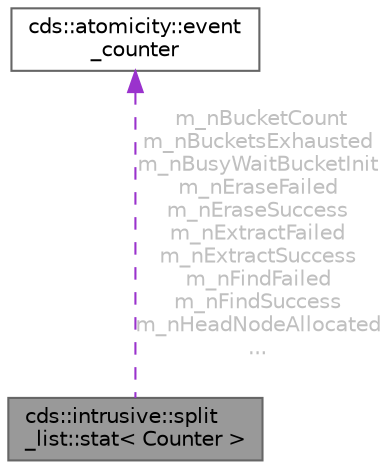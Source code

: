 digraph "cds::intrusive::split_list::stat&lt; Counter &gt;"
{
 // LATEX_PDF_SIZE
  bgcolor="transparent";
  edge [fontname=Helvetica,fontsize=10,labelfontname=Helvetica,labelfontsize=10];
  node [fontname=Helvetica,fontsize=10,shape=box,height=0.2,width=0.4];
  Node1 [id="Node000001",label="cds::intrusive::split\l_list::stat\< Counter \>",height=0.2,width=0.4,color="gray40", fillcolor="grey60", style="filled", fontcolor="black",tooltip="SplitListSet internal statistics. May be used for debugging or profiling"];
  Node2 -> Node1 [id="edge1_Node000001_Node000002",dir="back",color="darkorchid3",style="dashed",tooltip=" ",label=" m_nBucketCount\nm_nBucketsExhausted\nm_nBusyWaitBucketInit\nm_nEraseFailed\nm_nEraseSuccess\nm_nExtractFailed\nm_nExtractSuccess\nm_nFindFailed\nm_nFindSuccess\nm_nHeadNodeAllocated\n...",fontcolor="grey" ];
  Node2 [id="Node000002",label="cds::atomicity::event\l_counter",height=0.2,width=0.4,color="gray40", fillcolor="white", style="filled",URL="$classcds_1_1atomicity_1_1event__counter.html",tooltip="Atomic event counter."];
}
